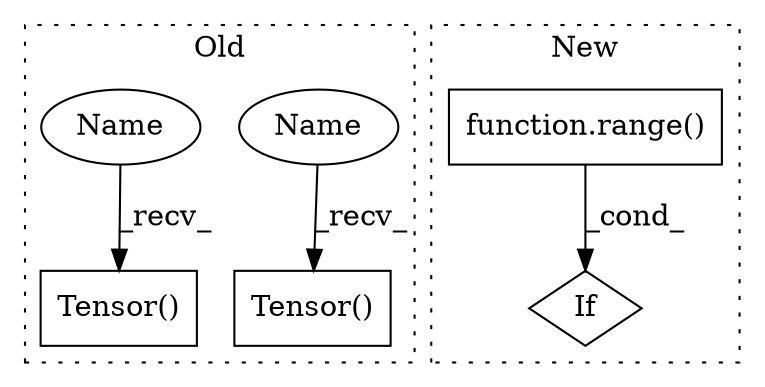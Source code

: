 digraph G {
subgraph cluster0 {
1 [label="Tensor()" a="75" s="3239,3288" l="13,1" shape="box"];
3 [label="Tensor()" a="75" s="3311,3360" l="13,1" shape="box"];
5 [label="Name" a="87" s="3311" l="5" shape="ellipse"];
6 [label="Name" a="87" s="3239" l="5" shape="ellipse"];
label = "Old";
style="dotted";
}
subgraph cluster1 {
2 [label="function.range()" a="75" s="2695,2715" l="6,1" shape="box"];
4 [label="If" a="96" s="2730" l="3" shape="diamond"];
label = "New";
style="dotted";
}
2 -> 4 [label="_cond_"];
5 -> 3 [label="_recv_"];
6 -> 1 [label="_recv_"];
}